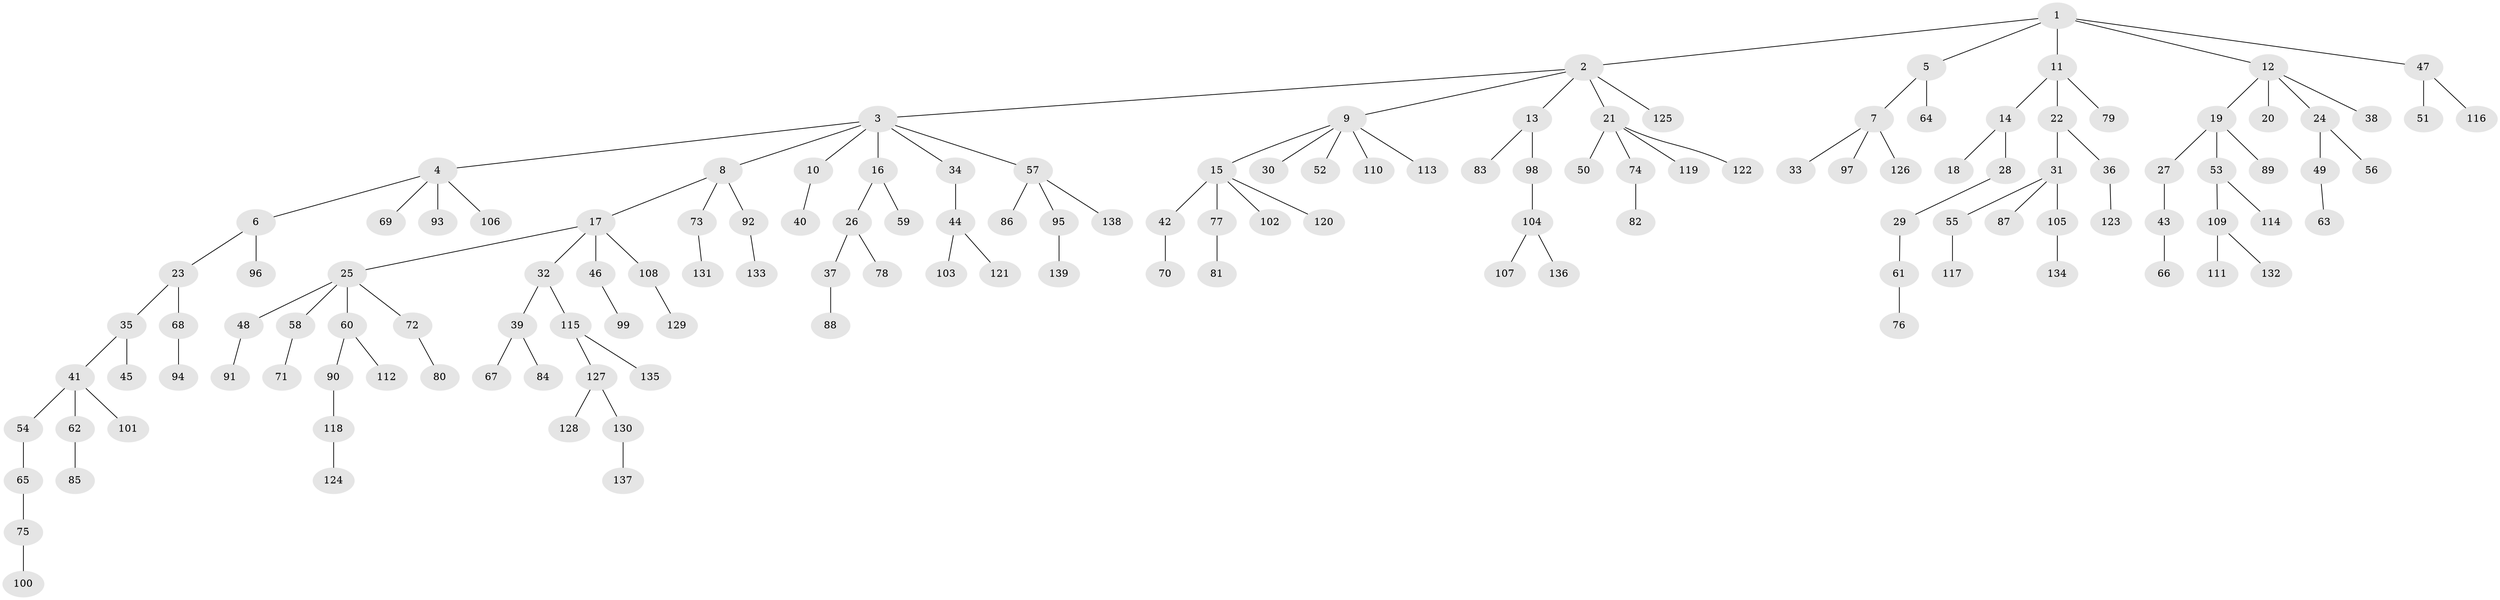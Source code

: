 // coarse degree distribution, {5: 0.041666666666666664, 10: 0.010416666666666666, 7: 0.010416666666666666, 6: 0.010416666666666666, 3: 0.08333333333333333, 4: 0.07291666666666667, 1: 0.5520833333333334, 2: 0.21875}
// Generated by graph-tools (version 1.1) at 2025/52/02/27/25 19:52:12]
// undirected, 139 vertices, 138 edges
graph export_dot {
graph [start="1"]
  node [color=gray90,style=filled];
  1;
  2;
  3;
  4;
  5;
  6;
  7;
  8;
  9;
  10;
  11;
  12;
  13;
  14;
  15;
  16;
  17;
  18;
  19;
  20;
  21;
  22;
  23;
  24;
  25;
  26;
  27;
  28;
  29;
  30;
  31;
  32;
  33;
  34;
  35;
  36;
  37;
  38;
  39;
  40;
  41;
  42;
  43;
  44;
  45;
  46;
  47;
  48;
  49;
  50;
  51;
  52;
  53;
  54;
  55;
  56;
  57;
  58;
  59;
  60;
  61;
  62;
  63;
  64;
  65;
  66;
  67;
  68;
  69;
  70;
  71;
  72;
  73;
  74;
  75;
  76;
  77;
  78;
  79;
  80;
  81;
  82;
  83;
  84;
  85;
  86;
  87;
  88;
  89;
  90;
  91;
  92;
  93;
  94;
  95;
  96;
  97;
  98;
  99;
  100;
  101;
  102;
  103;
  104;
  105;
  106;
  107;
  108;
  109;
  110;
  111;
  112;
  113;
  114;
  115;
  116;
  117;
  118;
  119;
  120;
  121;
  122;
  123;
  124;
  125;
  126;
  127;
  128;
  129;
  130;
  131;
  132;
  133;
  134;
  135;
  136;
  137;
  138;
  139;
  1 -- 2;
  1 -- 5;
  1 -- 11;
  1 -- 12;
  1 -- 47;
  2 -- 3;
  2 -- 9;
  2 -- 13;
  2 -- 21;
  2 -- 125;
  3 -- 4;
  3 -- 8;
  3 -- 10;
  3 -- 16;
  3 -- 34;
  3 -- 57;
  4 -- 6;
  4 -- 69;
  4 -- 93;
  4 -- 106;
  5 -- 7;
  5 -- 64;
  6 -- 23;
  6 -- 96;
  7 -- 33;
  7 -- 97;
  7 -- 126;
  8 -- 17;
  8 -- 73;
  8 -- 92;
  9 -- 15;
  9 -- 30;
  9 -- 52;
  9 -- 110;
  9 -- 113;
  10 -- 40;
  11 -- 14;
  11 -- 22;
  11 -- 79;
  12 -- 19;
  12 -- 20;
  12 -- 24;
  12 -- 38;
  13 -- 83;
  13 -- 98;
  14 -- 18;
  14 -- 28;
  15 -- 42;
  15 -- 77;
  15 -- 102;
  15 -- 120;
  16 -- 26;
  16 -- 59;
  17 -- 25;
  17 -- 32;
  17 -- 46;
  17 -- 108;
  19 -- 27;
  19 -- 53;
  19 -- 89;
  21 -- 50;
  21 -- 74;
  21 -- 119;
  21 -- 122;
  22 -- 31;
  22 -- 36;
  23 -- 35;
  23 -- 68;
  24 -- 49;
  24 -- 56;
  25 -- 48;
  25 -- 58;
  25 -- 60;
  25 -- 72;
  26 -- 37;
  26 -- 78;
  27 -- 43;
  28 -- 29;
  29 -- 61;
  31 -- 55;
  31 -- 87;
  31 -- 105;
  32 -- 39;
  32 -- 115;
  34 -- 44;
  35 -- 41;
  35 -- 45;
  36 -- 123;
  37 -- 88;
  39 -- 67;
  39 -- 84;
  41 -- 54;
  41 -- 62;
  41 -- 101;
  42 -- 70;
  43 -- 66;
  44 -- 103;
  44 -- 121;
  46 -- 99;
  47 -- 51;
  47 -- 116;
  48 -- 91;
  49 -- 63;
  53 -- 109;
  53 -- 114;
  54 -- 65;
  55 -- 117;
  57 -- 86;
  57 -- 95;
  57 -- 138;
  58 -- 71;
  60 -- 90;
  60 -- 112;
  61 -- 76;
  62 -- 85;
  65 -- 75;
  68 -- 94;
  72 -- 80;
  73 -- 131;
  74 -- 82;
  75 -- 100;
  77 -- 81;
  90 -- 118;
  92 -- 133;
  95 -- 139;
  98 -- 104;
  104 -- 107;
  104 -- 136;
  105 -- 134;
  108 -- 129;
  109 -- 111;
  109 -- 132;
  115 -- 127;
  115 -- 135;
  118 -- 124;
  127 -- 128;
  127 -- 130;
  130 -- 137;
}
